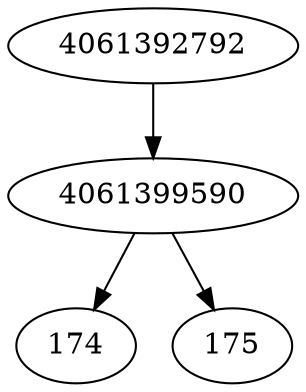 strict digraph  {
4061392792;
4061399590;
174;
175;
4061392792 -> 4061399590;
4061399590 -> 174;
4061399590 -> 175;
}
